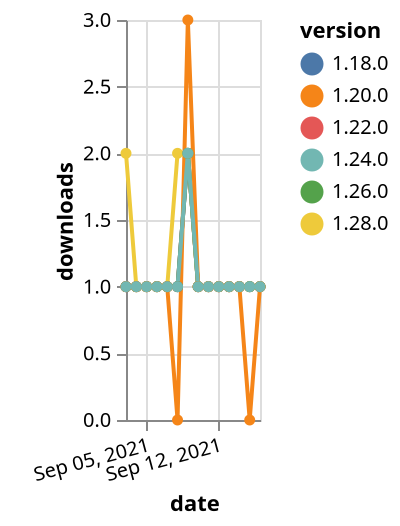 {"$schema": "https://vega.github.io/schema/vega-lite/v5.json", "description": "A simple bar chart with embedded data.", "data": {"values": [{"date": "2021-09-03", "total": 226, "delta": 1, "version": "1.18.0"}, {"date": "2021-09-04", "total": 227, "delta": 1, "version": "1.18.0"}, {"date": "2021-09-05", "total": 228, "delta": 1, "version": "1.18.0"}, {"date": "2021-09-06", "total": 229, "delta": 1, "version": "1.18.0"}, {"date": "2021-09-07", "total": 230, "delta": 1, "version": "1.18.0"}, {"date": "2021-09-08", "total": 231, "delta": 1, "version": "1.18.0"}, {"date": "2021-09-09", "total": 233, "delta": 2, "version": "1.18.0"}, {"date": "2021-09-10", "total": 234, "delta": 1, "version": "1.18.0"}, {"date": "2021-09-11", "total": 235, "delta": 1, "version": "1.18.0"}, {"date": "2021-09-12", "total": 236, "delta": 1, "version": "1.18.0"}, {"date": "2021-09-13", "total": 237, "delta": 1, "version": "1.18.0"}, {"date": "2021-09-14", "total": 238, "delta": 1, "version": "1.18.0"}, {"date": "2021-09-15", "total": 239, "delta": 1, "version": "1.18.0"}, {"date": "2021-09-16", "total": 240, "delta": 1, "version": "1.18.0"}, {"date": "2021-09-03", "total": 179, "delta": 1, "version": "1.22.0"}, {"date": "2021-09-04", "total": 180, "delta": 1, "version": "1.22.0"}, {"date": "2021-09-05", "total": 181, "delta": 1, "version": "1.22.0"}, {"date": "2021-09-06", "total": 182, "delta": 1, "version": "1.22.0"}, {"date": "2021-09-07", "total": 183, "delta": 1, "version": "1.22.0"}, {"date": "2021-09-08", "total": 184, "delta": 1, "version": "1.22.0"}, {"date": "2021-09-09", "total": 186, "delta": 2, "version": "1.22.0"}, {"date": "2021-09-10", "total": 187, "delta": 1, "version": "1.22.0"}, {"date": "2021-09-11", "total": 188, "delta": 1, "version": "1.22.0"}, {"date": "2021-09-12", "total": 189, "delta": 1, "version": "1.22.0"}, {"date": "2021-09-13", "total": 190, "delta": 1, "version": "1.22.0"}, {"date": "2021-09-14", "total": 191, "delta": 1, "version": "1.22.0"}, {"date": "2021-09-15", "total": 192, "delta": 1, "version": "1.22.0"}, {"date": "2021-09-16", "total": 193, "delta": 1, "version": "1.22.0"}, {"date": "2021-09-03", "total": 119, "delta": 2, "version": "1.28.0"}, {"date": "2021-09-04", "total": 120, "delta": 1, "version": "1.28.0"}, {"date": "2021-09-05", "total": 121, "delta": 1, "version": "1.28.0"}, {"date": "2021-09-06", "total": 122, "delta": 1, "version": "1.28.0"}, {"date": "2021-09-07", "total": 123, "delta": 1, "version": "1.28.0"}, {"date": "2021-09-08", "total": 125, "delta": 2, "version": "1.28.0"}, {"date": "2021-09-09", "total": 127, "delta": 2, "version": "1.28.0"}, {"date": "2021-09-10", "total": 128, "delta": 1, "version": "1.28.0"}, {"date": "2021-09-11", "total": 129, "delta": 1, "version": "1.28.0"}, {"date": "2021-09-12", "total": 130, "delta": 1, "version": "1.28.0"}, {"date": "2021-09-13", "total": 131, "delta": 1, "version": "1.28.0"}, {"date": "2021-09-14", "total": 132, "delta": 1, "version": "1.28.0"}, {"date": "2021-09-15", "total": 133, "delta": 1, "version": "1.28.0"}, {"date": "2021-09-16", "total": 134, "delta": 1, "version": "1.28.0"}, {"date": "2021-09-03", "total": 169, "delta": 1, "version": "1.26.0"}, {"date": "2021-09-04", "total": 170, "delta": 1, "version": "1.26.0"}, {"date": "2021-09-05", "total": 171, "delta": 1, "version": "1.26.0"}, {"date": "2021-09-06", "total": 172, "delta": 1, "version": "1.26.0"}, {"date": "2021-09-07", "total": 173, "delta": 1, "version": "1.26.0"}, {"date": "2021-09-08", "total": 174, "delta": 1, "version": "1.26.0"}, {"date": "2021-09-09", "total": 176, "delta": 2, "version": "1.26.0"}, {"date": "2021-09-10", "total": 177, "delta": 1, "version": "1.26.0"}, {"date": "2021-09-11", "total": 178, "delta": 1, "version": "1.26.0"}, {"date": "2021-09-12", "total": 179, "delta": 1, "version": "1.26.0"}, {"date": "2021-09-13", "total": 180, "delta": 1, "version": "1.26.0"}, {"date": "2021-09-14", "total": 181, "delta": 1, "version": "1.26.0"}, {"date": "2021-09-15", "total": 182, "delta": 1, "version": "1.26.0"}, {"date": "2021-09-16", "total": 183, "delta": 1, "version": "1.26.0"}, {"date": "2021-09-03", "total": 187, "delta": 1, "version": "1.20.0"}, {"date": "2021-09-04", "total": 188, "delta": 1, "version": "1.20.0"}, {"date": "2021-09-05", "total": 189, "delta": 1, "version": "1.20.0"}, {"date": "2021-09-06", "total": 190, "delta": 1, "version": "1.20.0"}, {"date": "2021-09-07", "total": 191, "delta": 1, "version": "1.20.0"}, {"date": "2021-09-08", "total": 191, "delta": 0, "version": "1.20.0"}, {"date": "2021-09-09", "total": 194, "delta": 3, "version": "1.20.0"}, {"date": "2021-09-10", "total": 195, "delta": 1, "version": "1.20.0"}, {"date": "2021-09-11", "total": 196, "delta": 1, "version": "1.20.0"}, {"date": "2021-09-12", "total": 197, "delta": 1, "version": "1.20.0"}, {"date": "2021-09-13", "total": 198, "delta": 1, "version": "1.20.0"}, {"date": "2021-09-14", "total": 199, "delta": 1, "version": "1.20.0"}, {"date": "2021-09-15", "total": 199, "delta": 0, "version": "1.20.0"}, {"date": "2021-09-16", "total": 200, "delta": 1, "version": "1.20.0"}, {"date": "2021-09-03", "total": 145, "delta": 1, "version": "1.24.0"}, {"date": "2021-09-04", "total": 146, "delta": 1, "version": "1.24.0"}, {"date": "2021-09-05", "total": 147, "delta": 1, "version": "1.24.0"}, {"date": "2021-09-06", "total": 148, "delta": 1, "version": "1.24.0"}, {"date": "2021-09-07", "total": 149, "delta": 1, "version": "1.24.0"}, {"date": "2021-09-08", "total": 150, "delta": 1, "version": "1.24.0"}, {"date": "2021-09-09", "total": 152, "delta": 2, "version": "1.24.0"}, {"date": "2021-09-10", "total": 153, "delta": 1, "version": "1.24.0"}, {"date": "2021-09-11", "total": 154, "delta": 1, "version": "1.24.0"}, {"date": "2021-09-12", "total": 155, "delta": 1, "version": "1.24.0"}, {"date": "2021-09-13", "total": 156, "delta": 1, "version": "1.24.0"}, {"date": "2021-09-14", "total": 157, "delta": 1, "version": "1.24.0"}, {"date": "2021-09-15", "total": 158, "delta": 1, "version": "1.24.0"}, {"date": "2021-09-16", "total": 159, "delta": 1, "version": "1.24.0"}]}, "width": "container", "mark": {"type": "line", "point": {"filled": true}}, "encoding": {"x": {"field": "date", "type": "temporal", "timeUnit": "yearmonthdate", "title": "date", "axis": {"labelAngle": -15}}, "y": {"field": "delta", "type": "quantitative", "title": "downloads"}, "color": {"field": "version", "type": "nominal"}, "tooltip": {"field": "delta"}}}